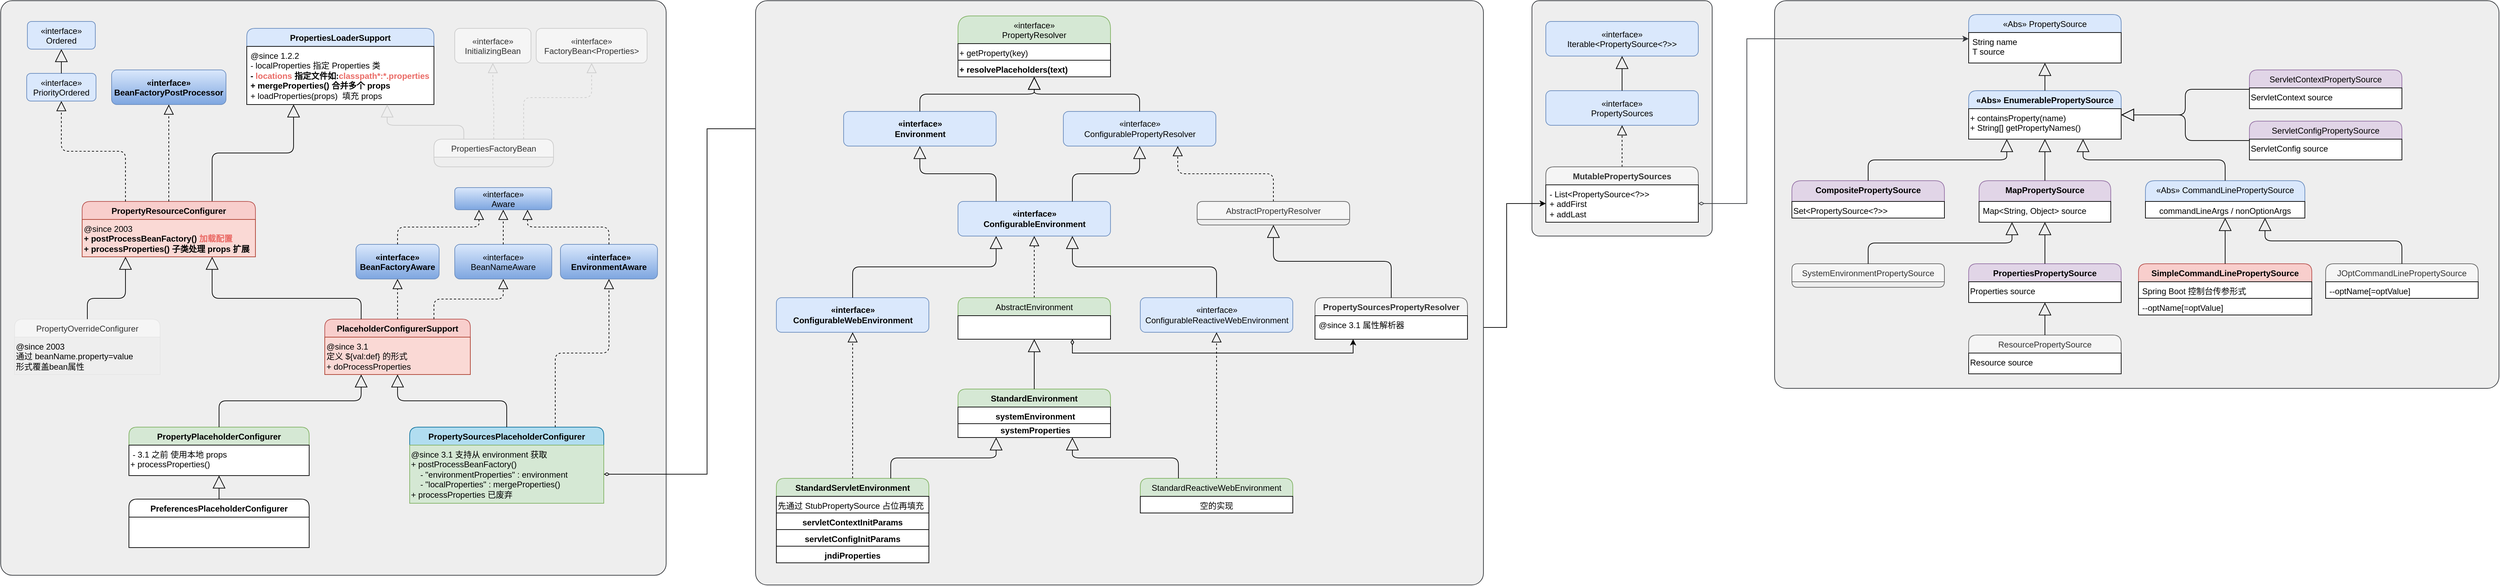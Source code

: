 <mxfile version="13.6.5">
    <diagram id="YXvyjFkgTotu7tPlVu3F" name="【Spring】PropertySources">
        <mxGraphModel dx="2248" dy="1139" grid="1" gridSize="10" guides="1" tooltips="1" connect="1" arrows="1" fold="1" page="1" pageScale="1" pageWidth="827" pageHeight="1169" math="0" shadow="0">
            <root>
                <mxCell id="vNIrbcdj6Tb2kEkjcBfy-0"/>
                <mxCell id="vNIrbcdj6Tb2kEkjcBfy-1" parent="vNIrbcdj6Tb2kEkjcBfy-0"/>
                <mxCell id="Qm6FtNiJ-j_i7UbqSpTN-33" value="" style="group" vertex="1" connectable="0" parent="vNIrbcdj6Tb2kEkjcBfy-1">
                    <mxGeometry x="230" y="-110" width="260" height="340" as="geometry"/>
                </mxCell>
                <mxCell id="Qm6FtNiJ-j_i7UbqSpTN-32" value="" style="rounded=1;whiteSpace=wrap;html=1;align=center;arcSize=4;fillColor=#eeeeee;strokeColor=#36393d;" vertex="1" parent="Qm6FtNiJ-j_i7UbqSpTN-33">
                    <mxGeometry width="260" height="340" as="geometry"/>
                </mxCell>
                <mxCell id="uffdPMko18o28LSAwXjy-85" value="«interface»&#10;PropertySources" style="rounded=1;shadow=0;glass=0;sketch=0;fillColor=#dae8fc;strokeColor=#6c8ebf;" parent="Qm6FtNiJ-j_i7UbqSpTN-33" vertex="1">
                    <mxGeometry x="20" y="130" width="220" height="50" as="geometry"/>
                </mxCell>
                <mxCell id="uffdPMko18o28LSAwXjy-87" value="«interface»&#10;Iterable&lt;PropertySource&lt;?&gt;&gt;" style="rounded=1;shadow=0;glass=0;sketch=0;fillColor=#dae8fc;strokeColor=#6c8ebf;" parent="Qm6FtNiJ-j_i7UbqSpTN-33" vertex="1">
                    <mxGeometry x="20" y="30" width="220" height="50" as="geometry"/>
                </mxCell>
                <mxCell id="uffdPMko18o28LSAwXjy-90" value="" style="endArrow=block;endSize=16;endFill=0;html=1;edgeStyle=orthogonalEdgeStyle;entryX=0.5;entryY=1;entryDx=0;entryDy=0;exitX=0.5;exitY=0;exitDx=0;exitDy=0;" parent="Qm6FtNiJ-j_i7UbqSpTN-33" source="uffdPMko18o28LSAwXjy-85" target="uffdPMko18o28LSAwXjy-87" edge="1">
                    <mxGeometry width="160" relative="1" as="geometry">
                        <mxPoint x="-190" y="190" as="sourcePoint"/>
                        <mxPoint x="-93" y="110" as="targetPoint"/>
                    </mxGeometry>
                </mxCell>
                <mxCell id="uffdPMko18o28LSAwXjy-91" value="" style="endArrow=block;dashed=1;endFill=0;endSize=12;html=1;edgeStyle=orthogonalEdgeStyle;entryX=0.5;entryY=1;entryDx=0;entryDy=0;exitX=0.5;exitY=0;exitDx=0;exitDy=0;" parent="Qm6FtNiJ-j_i7UbqSpTN-33" source="uffdPMko18o28LSAwXjy-88" target="uffdPMko18o28LSAwXjy-85" edge="1">
                    <mxGeometry width="160" relative="1" as="geometry">
                        <mxPoint x="-350" y="250" as="sourcePoint"/>
                        <mxPoint x="-488" y="170" as="targetPoint"/>
                    </mxGeometry>
                </mxCell>
                <mxCell id="uffdPMko18o28LSAwXjy-88" value="MutablePropertySources" style="swimlane;fontStyle=1;align=center;verticalAlign=top;childLayout=stackLayout;horizontal=1;startSize=26;horizontalStack=0;resizeParent=1;resizeParentMax=0;resizeLast=0;collapsible=1;marginBottom=0;rounded=1;shadow=0;glass=0;sketch=0;html=0;fillColor=#f5f5f5;strokeColor=#666666;fontColor=#333333;" parent="Qm6FtNiJ-j_i7UbqSpTN-33" vertex="1">
                    <mxGeometry x="20" y="240" width="220" height="80" as="geometry"/>
                </mxCell>
                <mxCell id="Qm6FtNiJ-j_i7UbqSpTN-7" value=" - List&lt;PropertySource&lt;?&gt;&gt;&#10; + addFirst&#10; + addLast" style="rounded=0;whiteSpace=wrap;shadow=0;glass=0;sketch=0;align=left;verticalAlign=top;" vertex="1" parent="uffdPMko18o28LSAwXjy-88">
                    <mxGeometry y="26" width="220" height="54" as="geometry"/>
                </mxCell>
                <mxCell id="Qm6FtNiJ-j_i7UbqSpTN-9" style="edgeStyle=orthogonalEdgeStyle;rounded=0;orthogonalLoop=1;jettySize=auto;html=1;exitX=1;exitY=0.5;exitDx=0;exitDy=0;entryX=0;entryY=0.5;entryDx=0;entryDy=0;startArrow=diamondThin;startFill=0;" edge="1" parent="vNIrbcdj6Tb2kEkjcBfy-1" source="vkuDN0tzw3VkT4sUhJ8l-2" target="Qm6FtNiJ-j_i7UbqSpTN-7">
                    <mxGeometry relative="1" as="geometry"/>
                </mxCell>
                <mxCell id="Qm6FtNiJ-j_i7UbqSpTN-31" value="" style="group;" vertex="1" connectable="0" parent="vNIrbcdj6Tb2kEkjcBfy-1">
                    <mxGeometry x="580" y="-110" width="1045" height="560" as="geometry"/>
                </mxCell>
                <mxCell id="Qm6FtNiJ-j_i7UbqSpTN-30" value="" style="rounded=1;whiteSpace=wrap;html=1;align=center;arcSize=3;movable=0;resizable=0;rotatable=0;deletable=0;editable=0;connectable=0;fillColor=#eeeeee;strokeColor=#36393d;" vertex="1" parent="Qm6FtNiJ-j_i7UbqSpTN-31">
                    <mxGeometry width="1045" height="560" as="geometry"/>
                </mxCell>
                <mxCell id="uffdPMko18o28LSAwXjy-96" value="CompositePropertySource" style="swimlane;fontStyle=1;align=center;verticalAlign=top;childLayout=stackLayout;horizontal=1;startSize=30;horizontalStack=0;resizeParent=1;resizeParentMax=0;resizeLast=0;collapsible=1;marginBottom=0;rounded=1;shadow=0;glass=0;sketch=0;html=0;fillColor=#e1d5e7;strokeColor=#9673a6;" parent="Qm6FtNiJ-j_i7UbqSpTN-31" vertex="1">
                    <mxGeometry x="25" y="260" width="220" height="54" as="geometry"/>
                </mxCell>
                <mxCell id="Qm6FtNiJ-j_i7UbqSpTN-22" value="Set&lt;PropertySource&lt;?&gt;&gt;" style="rounded=0;whiteSpace=wrap;shadow=0;glass=0;sketch=0;align=left;verticalAlign=top;" vertex="1" parent="uffdPMko18o28LSAwXjy-96">
                    <mxGeometry y="30" width="220" height="24" as="geometry"/>
                </mxCell>
                <mxCell id="uffdPMko18o28LSAwXjy-94" value="«Abs» EnumerablePropertySource" style="swimlane;fontStyle=1;align=center;verticalAlign=top;childLayout=stackLayout;horizontal=1;startSize=26;horizontalStack=0;resizeParent=1;resizeParentMax=0;resizeLast=0;collapsible=1;marginBottom=0;rounded=1;shadow=0;glass=0;sketch=0;html=0;fillColor=#dae8fc;strokeColor=#6c8ebf;" parent="Qm6FtNiJ-j_i7UbqSpTN-31" vertex="1">
                    <mxGeometry x="280" y="130" width="220" height="70" as="geometry"/>
                </mxCell>
                <mxCell id="Qm6FtNiJ-j_i7UbqSpTN-12" value="+ containsProperty(name)&#10;+ String[] getPropertyNames()" style="rounded=0;whiteSpace=wrap;shadow=0;glass=0;sketch=0;align=left;verticalAlign=top;" vertex="1" parent="uffdPMko18o28LSAwXjy-94">
                    <mxGeometry y="26" width="220" height="44" as="geometry"/>
                </mxCell>
                <mxCell id="uffdPMko18o28LSAwXjy-119" value="" style="endArrow=block;endSize=16;endFill=0;html=1;edgeStyle=orthogonalEdgeStyle;entryX=0.25;entryY=1;entryDx=0;entryDy=0;exitX=0.5;exitY=0;exitDx=0;exitDy=0;" parent="Qm6FtNiJ-j_i7UbqSpTN-31" source="uffdPMko18o28LSAwXjy-96" target="uffdPMko18o28LSAwXjy-94" edge="1">
                    <mxGeometry width="160" relative="1" as="geometry">
                        <mxPoint x="365" y="170" as="sourcePoint"/>
                        <mxPoint x="365" y="124" as="targetPoint"/>
                    </mxGeometry>
                </mxCell>
                <mxCell id="uffdPMko18o28LSAwXjy-92" value="«Abs» PropertySource" style="swimlane;fontStyle=0;align=center;verticalAlign=top;childLayout=stackLayout;horizontal=1;startSize=26;horizontalStack=0;resizeParent=1;resizeParentMax=0;resizeLast=0;collapsible=1;marginBottom=0;rounded=1;shadow=0;glass=0;sketch=0;html=0;fillColor=#dae8fc;strokeColor=#6c8ebf;" parent="Qm6FtNiJ-j_i7UbqSpTN-31" vertex="1">
                    <mxGeometry x="280" y="20" width="220" height="70" as="geometry"/>
                </mxCell>
                <mxCell id="Qm6FtNiJ-j_i7UbqSpTN-11" value=" String name&#10; T source" style="rounded=0;whiteSpace=wrap;shadow=0;glass=0;sketch=0;align=left;verticalAlign=top;" vertex="1" parent="uffdPMko18o28LSAwXjy-92">
                    <mxGeometry y="26" width="220" height="44" as="geometry"/>
                </mxCell>
                <mxCell id="uffdPMko18o28LSAwXjy-118" value="" style="endArrow=block;endSize=16;endFill=0;html=1;edgeStyle=orthogonalEdgeStyle;entryX=0.5;entryY=1;entryDx=0;entryDy=0;exitX=0.5;exitY=0;exitDx=0;exitDy=0;" parent="Qm6FtNiJ-j_i7UbqSpTN-31" source="uffdPMko18o28LSAwXjy-94" target="uffdPMko18o28LSAwXjy-92" edge="1">
                    <mxGeometry width="160" relative="1" as="geometry">
                        <mxPoint x="-95" y="180" as="sourcePoint"/>
                        <mxPoint x="-95" y="130" as="targetPoint"/>
                    </mxGeometry>
                </mxCell>
                <mxCell id="uffdPMko18o28LSAwXjy-100" value="MapPropertySource" style="swimlane;fontStyle=1;align=center;verticalAlign=top;childLayout=stackLayout;horizontal=1;startSize=30;horizontalStack=0;resizeParent=1;resizeParentMax=0;resizeLast=0;collapsible=1;marginBottom=0;rounded=1;shadow=0;glass=0;sketch=0;html=0;fillColor=#e1d5e7;strokeColor=#9673a6;" parent="Qm6FtNiJ-j_i7UbqSpTN-31" vertex="1">
                    <mxGeometry x="295" y="260" width="190" height="60" as="geometry"/>
                </mxCell>
                <mxCell id="Qm6FtNiJ-j_i7UbqSpTN-18" value=" Map&lt;String, Object&gt; source" style="rounded=0;whiteSpace=wrap;shadow=0;glass=0;sketch=0;align=left;verticalAlign=top;" vertex="1" parent="uffdPMko18o28LSAwXjy-100">
                    <mxGeometry y="30" width="190" height="30" as="geometry"/>
                </mxCell>
                <mxCell id="uffdPMko18o28LSAwXjy-129" value="" style="endArrow=block;endSize=16;endFill=0;html=1;edgeStyle=orthogonalEdgeStyle;entryX=0.5;entryY=1;entryDx=0;entryDy=0;exitX=0.5;exitY=0;exitDx=0;exitDy=0;" parent="Qm6FtNiJ-j_i7UbqSpTN-31" source="uffdPMko18o28LSAwXjy-100" target="Qm6FtNiJ-j_i7UbqSpTN-12" edge="1">
                    <mxGeometry width="160" relative="1" as="geometry">
                        <mxPoint x="165" y="280" as="sourcePoint"/>
                        <mxPoint x="430" y="204" as="targetPoint"/>
                    </mxGeometry>
                </mxCell>
                <mxCell id="uffdPMko18o28LSAwXjy-98" value="«Abs» CommandLinePropertySource" style="swimlane;fontStyle=0;align=center;verticalAlign=top;childLayout=stackLayout;horizontal=1;startSize=30;horizontalStack=0;resizeParent=1;resizeParentMax=0;resizeLast=0;collapsible=1;marginBottom=0;rounded=1;shadow=0;glass=0;sketch=0;html=0;fillColor=#dae8fc;strokeColor=#6c8ebf;" parent="Qm6FtNiJ-j_i7UbqSpTN-31" vertex="1">
                    <mxGeometry x="535" y="260" width="230" height="54" as="geometry"/>
                </mxCell>
                <mxCell id="Qm6FtNiJ-j_i7UbqSpTN-16" value="commandLineArgs /&amp;nbsp;nonOptionArgs" style="rounded=0;whiteSpace=wrap;shadow=0;glass=0;sketch=0;align=center;verticalAlign=top;html=1;" vertex="1" parent="uffdPMko18o28LSAwXjy-98">
                    <mxGeometry y="30" width="230" height="24" as="geometry"/>
                </mxCell>
                <mxCell id="uffdPMko18o28LSAwXjy-128" value="" style="endArrow=block;endSize=16;endFill=0;html=1;edgeStyle=orthogonalEdgeStyle;entryX=0.75;entryY=1;entryDx=0;entryDy=0;exitX=0.5;exitY=0;exitDx=0;exitDy=0;" parent="Qm6FtNiJ-j_i7UbqSpTN-31" source="uffdPMko18o28LSAwXjy-98" target="Qm6FtNiJ-j_i7UbqSpTN-12" edge="1">
                    <mxGeometry width="160" relative="1" as="geometry">
                        <mxPoint x="155" y="270" as="sourcePoint"/>
                        <mxPoint x="420" y="194" as="targetPoint"/>
                    </mxGeometry>
                </mxCell>
                <mxCell id="uffdPMko18o28LSAwXjy-110" value="PropertiesPropertySource" style="swimlane;fontStyle=1;align=center;verticalAlign=top;childLayout=stackLayout;horizontal=1;startSize=26;horizontalStack=0;resizeParent=1;resizeParentMax=0;resizeLast=0;collapsible=1;marginBottom=0;rounded=1;shadow=0;glass=0;sketch=0;html=0;fillColor=#e1d5e7;strokeColor=#9673a6;" parent="Qm6FtNiJ-j_i7UbqSpTN-31" vertex="1">
                    <mxGeometry x="280" y="380" width="220" height="56" as="geometry"/>
                </mxCell>
                <mxCell id="uffdPMko18o28LSAwXjy-121" value="" style="endArrow=block;endSize=16;endFill=0;html=1;edgeStyle=orthogonalEdgeStyle;entryX=0.5;entryY=1;entryDx=0;entryDy=0;exitX=0.5;exitY=0;exitDx=0;exitDy=0;" parent="Qm6FtNiJ-j_i7UbqSpTN-31" source="uffdPMko18o28LSAwXjy-110" target="uffdPMko18o28LSAwXjy-100" edge="1">
                    <mxGeometry width="160" relative="1" as="geometry">
                        <mxPoint x="-75" y="280" as="sourcePoint"/>
                        <mxPoint x="80" y="214" as="targetPoint"/>
                    </mxGeometry>
                </mxCell>
                <mxCell id="uffdPMko18o28LSAwXjy-112" value="SystemEnvironmentPropertySource" style="swimlane;fontStyle=0;align=center;verticalAlign=top;childLayout=stackLayout;horizontal=1;startSize=26;horizontalStack=0;resizeParent=1;resizeParentMax=0;resizeLast=0;collapsible=1;marginBottom=0;rounded=1;shadow=0;glass=0;sketch=0;html=0;fillColor=#f5f5f5;strokeColor=#666666;fontColor=#333333;" parent="Qm6FtNiJ-j_i7UbqSpTN-31" vertex="1">
                    <mxGeometry x="25" y="380" width="220" height="34" as="geometry"/>
                </mxCell>
                <mxCell id="uffdPMko18o28LSAwXjy-124" value="" style="endArrow=block;endSize=16;endFill=0;html=1;edgeStyle=orthogonalEdgeStyle;entryX=0.25;entryY=1;entryDx=0;entryDy=0;exitX=0.5;exitY=0;exitDx=0;exitDy=0;" parent="Qm6FtNiJ-j_i7UbqSpTN-31" source="uffdPMko18o28LSAwXjy-112" target="Qm6FtNiJ-j_i7UbqSpTN-18" edge="1">
                    <mxGeometry width="160" relative="1" as="geometry">
                        <mxPoint x="-85" y="270" as="sourcePoint"/>
                        <mxPoint x="70" y="204" as="targetPoint"/>
                    </mxGeometry>
                </mxCell>
                <mxCell id="uffdPMko18o28LSAwXjy-108" value="SimpleCommandLinePropertySource" style="swimlane;fontStyle=1;align=center;verticalAlign=top;childLayout=stackLayout;horizontal=1;startSize=26;horizontalStack=0;resizeParent=1;resizeParentMax=0;resizeLast=0;collapsible=1;marginBottom=0;rounded=1;shadow=0;glass=0;sketch=0;html=0;fillColor=#f8cecc;strokeColor=#b85450;" parent="Qm6FtNiJ-j_i7UbqSpTN-31" vertex="1">
                    <mxGeometry x="525" y="380" width="250" height="74" as="geometry"/>
                </mxCell>
                <mxCell id="Qm6FtNiJ-j_i7UbqSpTN-13" value=" Spring Boot 控制台传参形式" style="rounded=0;whiteSpace=wrap;shadow=0;glass=0;sketch=0;align=left;verticalAlign=top;" vertex="1" parent="uffdPMko18o28LSAwXjy-108">
                    <mxGeometry y="26" width="250" height="24" as="geometry"/>
                </mxCell>
                <mxCell id="Qm6FtNiJ-j_i7UbqSpTN-15" value=" --optName[=optValue]" style="rounded=0;whiteSpace=wrap;shadow=0;glass=0;sketch=0;align=left;verticalAlign=top;" vertex="1" parent="uffdPMko18o28LSAwXjy-108">
                    <mxGeometry y="50" width="250" height="24" as="geometry"/>
                </mxCell>
                <mxCell id="uffdPMko18o28LSAwXjy-123" value="" style="endArrow=block;endSize=16;endFill=0;html=1;edgeStyle=orthogonalEdgeStyle;entryX=0.5;entryY=1;entryDx=0;entryDy=0;exitX=0.5;exitY=0;exitDx=0;exitDy=0;" parent="Qm6FtNiJ-j_i7UbqSpTN-31" source="uffdPMko18o28LSAwXjy-108" target="uffdPMko18o28LSAwXjy-98" edge="1">
                    <mxGeometry width="160" relative="1" as="geometry">
                        <mxPoint x="-505" y="310" as="sourcePoint"/>
                        <mxPoint x="-350" y="244" as="targetPoint"/>
                    </mxGeometry>
                </mxCell>
                <mxCell id="uffdPMko18o28LSAwXjy-116" value="ResourcePropertySource" style="swimlane;fontStyle=0;align=center;verticalAlign=top;childLayout=stackLayout;horizontal=1;startSize=26;horizontalStack=0;resizeParent=1;resizeParentMax=0;resizeLast=0;collapsible=1;marginBottom=0;rounded=1;shadow=0;glass=0;sketch=0;html=0;fillColor=#f5f5f5;strokeColor=#666666;fontColor=#333333;" parent="Qm6FtNiJ-j_i7UbqSpTN-31" vertex="1">
                    <mxGeometry x="280" y="483" width="220" height="56" as="geometry"/>
                </mxCell>
                <mxCell id="Qm6FtNiJ-j_i7UbqSpTN-27" value="Resource source" style="rounded=0;whiteSpace=wrap;shadow=0;glass=0;sketch=0;align=left;verticalAlign=top;" vertex="1" parent="uffdPMko18o28LSAwXjy-116">
                    <mxGeometry y="26" width="220" height="30" as="geometry"/>
                </mxCell>
                <mxCell id="uffdPMko18o28LSAwXjy-125" value="" style="endArrow=block;endSize=16;endFill=0;html=1;edgeStyle=orthogonalEdgeStyle;entryX=0.5;entryY=1;entryDx=0;entryDy=0;exitX=0.5;exitY=0;exitDx=0;exitDy=0;" parent="Qm6FtNiJ-j_i7UbqSpTN-31" source="uffdPMko18o28LSAwXjy-116" target="uffdPMko18o28LSAwXjy-110" edge="1">
                    <mxGeometry width="160" relative="1" as="geometry">
                        <mxPoint x="335" y="434" as="sourcePoint"/>
                        <mxPoint x="340" y="304" as="targetPoint"/>
                    </mxGeometry>
                </mxCell>
                <mxCell id="Qm6FtNiJ-j_i7UbqSpTN-29" value="Properties source" style="rounded=0;whiteSpace=wrap;shadow=0;glass=0;sketch=0;align=left;verticalAlign=top;" vertex="1" parent="Qm6FtNiJ-j_i7UbqSpTN-31">
                    <mxGeometry x="280" y="406" width="220" height="30" as="geometry"/>
                </mxCell>
                <mxCell id="uffdPMko18o28LSAwXjy-106" value="JOptCommandLinePropertySource" style="swimlane;fontStyle=0;align=center;verticalAlign=top;childLayout=stackLayout;horizontal=1;startSize=26;horizontalStack=0;resizeParent=1;resizeParentMax=0;resizeLast=0;collapsible=1;marginBottom=0;rounded=1;shadow=0;glass=0;sketch=0;html=0;fillColor=#f5f5f5;strokeColor=#666666;fontColor=#333333;" parent="Qm6FtNiJ-j_i7UbqSpTN-31" vertex="1">
                    <mxGeometry x="795" y="380" width="220" height="50" as="geometry"/>
                </mxCell>
                <mxCell id="Qm6FtNiJ-j_i7UbqSpTN-28" value=" --optName[=optValue]" style="rounded=0;whiteSpace=wrap;shadow=0;glass=0;sketch=0;align=left;verticalAlign=top;" vertex="1" parent="uffdPMko18o28LSAwXjy-106">
                    <mxGeometry y="26" width="220" height="24" as="geometry"/>
                </mxCell>
                <mxCell id="uffdPMko18o28LSAwXjy-122" value="" style="endArrow=block;endSize=16;endFill=0;html=1;edgeStyle=orthogonalEdgeStyle;exitX=0.5;exitY=0;exitDx=0;exitDy=0;entryX=0.75;entryY=1;entryDx=0;entryDy=0;" parent="Qm6FtNiJ-j_i7UbqSpTN-31" source="uffdPMko18o28LSAwXjy-106" target="Qm6FtNiJ-j_i7UbqSpTN-16" edge="1">
                    <mxGeometry width="160" relative="1" as="geometry">
                        <mxPoint x="-515" y="300" as="sourcePoint"/>
                        <mxPoint x="-395" y="330" as="targetPoint"/>
                    </mxGeometry>
                </mxCell>
                <mxCell id="uffdPMko18o28LSAwXjy-104" value="ServletContextPropertySource" style="swimlane;fontStyle=0;align=center;verticalAlign=top;childLayout=stackLayout;horizontal=1;startSize=26;horizontalStack=0;resizeParent=1;resizeParentMax=0;resizeLast=0;collapsible=1;marginBottom=0;rounded=1;shadow=0;glass=0;sketch=0;html=0;fillColor=#e1d5e7;strokeColor=#9673a6;" parent="Qm6FtNiJ-j_i7UbqSpTN-31" vertex="1">
                    <mxGeometry x="685" y="100" width="220" height="56" as="geometry"/>
                </mxCell>
                <mxCell id="Qm6FtNiJ-j_i7UbqSpTN-19" value="ServletContext source" style="rounded=0;whiteSpace=wrap;shadow=0;glass=0;sketch=0;align=left;verticalAlign=top;" vertex="1" parent="uffdPMko18o28LSAwXjy-104">
                    <mxGeometry y="26" width="220" height="30" as="geometry"/>
                </mxCell>
                <mxCell id="uffdPMko18o28LSAwXjy-127" value="" style="endArrow=block;endSize=16;endFill=0;html=1;edgeStyle=orthogonalEdgeStyle;entryX=1;entryY=0.5;entryDx=0;entryDy=0;exitX=0;exitY=0.5;exitDx=0;exitDy=0;" parent="Qm6FtNiJ-j_i7UbqSpTN-31" source="uffdPMko18o28LSAwXjy-104" target="uffdPMko18o28LSAwXjy-94" edge="1">
                    <mxGeometry width="160" relative="1" as="geometry">
                        <mxPoint x="165" y="280" as="sourcePoint"/>
                        <mxPoint x="720" y="194" as="targetPoint"/>
                    </mxGeometry>
                </mxCell>
                <mxCell id="uffdPMko18o28LSAwXjy-102" value="ServletConfigPropertySource" style="swimlane;fontStyle=0;align=center;verticalAlign=top;childLayout=stackLayout;horizontal=1;startSize=26;horizontalStack=0;resizeParent=1;resizeParentMax=0;resizeLast=0;collapsible=1;marginBottom=0;rounded=1;shadow=0;glass=0;sketch=0;html=0;fillColor=#e1d5e7;strokeColor=#9673a6;" parent="Qm6FtNiJ-j_i7UbqSpTN-31" vertex="1">
                    <mxGeometry x="685" y="174" width="220" height="56" as="geometry"/>
                </mxCell>
                <mxCell id="Qm6FtNiJ-j_i7UbqSpTN-20" value="ServletConfig source" style="rounded=0;whiteSpace=wrap;shadow=0;glass=0;sketch=0;align=left;verticalAlign=top;" vertex="1" parent="uffdPMko18o28LSAwXjy-102">
                    <mxGeometry y="26" width="220" height="30" as="geometry"/>
                </mxCell>
                <mxCell id="uffdPMko18o28LSAwXjy-126" value="" style="endArrow=block;endSize=16;endFill=0;html=1;edgeStyle=orthogonalEdgeStyle;entryX=1;entryY=0.5;entryDx=0;entryDy=0;exitX=0;exitY=0.5;exitDx=0;exitDy=0;" parent="Qm6FtNiJ-j_i7UbqSpTN-31" source="uffdPMko18o28LSAwXjy-102" target="uffdPMko18o28LSAwXjy-94" edge="1">
                    <mxGeometry width="160" relative="1" as="geometry">
                        <mxPoint x="155" y="270" as="sourcePoint"/>
                        <mxPoint x="710" y="184" as="targetPoint"/>
                    </mxGeometry>
                </mxCell>
                <mxCell id="Qm6FtNiJ-j_i7UbqSpTN-8" style="edgeStyle=orthogonalEdgeStyle;rounded=0;orthogonalLoop=1;jettySize=auto;html=1;exitX=1;exitY=0.5;exitDx=0;exitDy=0;entryX=0;entryY=0.5;entryDx=0;entryDy=0;startArrow=diamondThin;startFill=0;fillColor=#ffff88;strokeColor=#36393d;" edge="1" parent="vNIrbcdj6Tb2kEkjcBfy-1" source="Qm6FtNiJ-j_i7UbqSpTN-7" target="uffdPMko18o28LSAwXjy-92">
                    <mxGeometry relative="1" as="geometry">
                        <Array as="points">
                            <mxPoint x="540" y="183"/>
                            <mxPoint x="540" y="-55"/>
                        </Array>
                    </mxGeometry>
                </mxCell>
                <mxCell id="Qm6FtNiJ-j_i7UbqSpTN-46" value="" style="group" vertex="1" connectable="0" parent="vNIrbcdj6Tb2kEkjcBfy-1">
                    <mxGeometry x="-1979" y="-110" width="960" height="830" as="geometry"/>
                </mxCell>
                <mxCell id="Qm6FtNiJ-j_i7UbqSpTN-44" value="" style="rounded=1;whiteSpace=wrap;html=1;align=center;arcSize=2;fillColor=#eeeeee;strokeColor=#36393d;" vertex="1" parent="Qm6FtNiJ-j_i7UbqSpTN-46">
                    <mxGeometry width="960" height="830" as="geometry"/>
                </mxCell>
                <mxCell id="uffdPMko18o28LSAwXjy-130" value="PropertiesLoaderSupport" style="swimlane;fontStyle=1;align=center;verticalAlign=top;childLayout=stackLayout;horizontal=1;startSize=26;horizontalStack=0;resizeParent=1;resizeParentMax=0;resizeLast=0;collapsible=1;marginBottom=0;rounded=1;shadow=0;glass=0;sketch=0;fillColor=#dae8fc;strokeColor=#6c8ebf;" parent="Qm6FtNiJ-j_i7UbqSpTN-46" vertex="1">
                    <mxGeometry x="355" y="40" width="270" height="110" as="geometry">
                        <mxRectangle x="360" y="510" width="170" height="26" as="alternateBounds"/>
                    </mxGeometry>
                </mxCell>
                <mxCell id="uffdPMko18o28LSAwXjy-199" value="&amp;nbsp;@since 1.2.2&lt;br&gt;&amp;nbsp;- localProperties 指定&amp;nbsp;Properties 类&lt;br&gt;&lt;b&gt;&amp;nbsp;-&amp;nbsp;&lt;font color=&quot;#ea6b66&quot;&gt;locations&lt;/font&gt; 指定文件如:&lt;font color=&quot;#ea6b66&quot;&gt;classpath*:*.properties&lt;/font&gt;&lt;br&gt;&amp;nbsp;+&amp;nbsp;mergeProperties() 合并多个 props&lt;/b&gt;&lt;br&gt;&amp;nbsp;+ loadProperties(props)&amp;nbsp; 填充 props" style="rounded=0;whiteSpace=wrap;shadow=0;glass=0;sketch=0;align=left;verticalAlign=top;html=1;" parent="uffdPMko18o28LSAwXjy-130" vertex="1">
                    <mxGeometry y="26" width="270" height="84" as="geometry"/>
                </mxCell>
                <mxCell id="uffdPMko18o28LSAwXjy-158" value="" style="endArrow=block;endSize=16;endFill=0;html=1;edgeStyle=orthogonalEdgeStyle;exitX=0.25;exitY=0;exitDx=0;exitDy=0;entryX=0.75;entryY=1;entryDx=0;entryDy=0;fillColor=#f5f5f5;strokeColor=#CCCCCC;" parent="Qm6FtNiJ-j_i7UbqSpTN-46" source="uffdPMko18o28LSAwXjy-134" target="uffdPMko18o28LSAwXjy-199" edge="1">
                    <mxGeometry width="160" relative="1" as="geometry">
                        <mxPoint x="320" y="357" as="sourcePoint"/>
                        <mxPoint x="383.12" y="318.004" as="targetPoint"/>
                        <Array as="points">
                            <mxPoint x="668" y="180"/>
                            <mxPoint x="558" y="180"/>
                        </Array>
                    </mxGeometry>
                </mxCell>
                <mxCell id="uffdPMko18o28LSAwXjy-160" value="" style="endArrow=block;endSize=16;endFill=0;html=1;edgeStyle=orthogonalEdgeStyle;exitX=0.75;exitY=0;exitDx=0;exitDy=0;entryX=0.25;entryY=1;entryDx=0;entryDy=0;" parent="Qm6FtNiJ-j_i7UbqSpTN-46" source="uffdPMko18o28LSAwXjy-138" target="uffdPMko18o28LSAwXjy-199" edge="1">
                    <mxGeometry width="160" relative="1" as="geometry">
                        <mxPoint x="240" y="358" as="sourcePoint"/>
                        <mxPoint x="390" y="290" as="targetPoint"/>
                    </mxGeometry>
                </mxCell>
                <mxCell id="uffdPMko18o28LSAwXjy-194" value="PreferencesPlaceholderConfigurer" style="swimlane;fontStyle=1;align=center;verticalAlign=top;childLayout=stackLayout;horizontal=1;startSize=26;horizontalStack=0;resizeParent=1;resizeParentMax=0;resizeLast=0;collapsible=1;marginBottom=0;rounded=1;shadow=0;glass=0;sketch=0;html=0;" parent="Qm6FtNiJ-j_i7UbqSpTN-46" vertex="1">
                    <mxGeometry x="185" y="720" width="260" height="70" as="geometry">
                        <mxRectangle x="200" y="1001" width="260" height="26" as="alternateBounds"/>
                    </mxGeometry>
                </mxCell>
                <mxCell id="uffdPMko18o28LSAwXjy-195" value="" style="rounded=0;whiteSpace=wrap;html=1;shadow=0;glass=0;sketch=0;align=left;verticalAlign=top;" parent="uffdPMko18o28LSAwXjy-194" vertex="1">
                    <mxGeometry y="26" width="260" height="44" as="geometry"/>
                </mxCell>
                <mxCell id="uffdPMko18o28LSAwXjy-150" value="PropertyPlaceholderConfigurer" style="swimlane;fontStyle=1;align=center;verticalAlign=top;childLayout=stackLayout;horizontal=1;startSize=26;horizontalStack=0;resizeParent=1;resizeParentMax=0;resizeLast=0;collapsible=1;marginBottom=0;rounded=1;shadow=0;glass=0;sketch=0;html=0;fillColor=#d5e8d4;strokeColor=#82b366;" parent="Qm6FtNiJ-j_i7UbqSpTN-46" vertex="1">
                    <mxGeometry x="185" y="616" width="260" height="70" as="geometry">
                        <mxRectangle x="200" y="1001" width="260" height="26" as="alternateBounds"/>
                    </mxGeometry>
                </mxCell>
                <mxCell id="uffdPMko18o28LSAwXjy-185" value=" - 3.1 之前 使用本地 props&#10;+ processProperties() " style="rounded=0;whiteSpace=wrap;shadow=0;glass=0;sketch=0;align=left;verticalAlign=top;" parent="uffdPMko18o28LSAwXjy-150" vertex="1">
                    <mxGeometry y="26" width="260" height="44" as="geometry"/>
                </mxCell>
                <mxCell id="uffdPMko18o28LSAwXjy-196" value="" style="endArrow=block;endSize=16;endFill=0;html=1;edgeStyle=orthogonalEdgeStyle;exitX=0.5;exitY=0;exitDx=0;exitDy=0;entryX=0.5;entryY=1;entryDx=0;entryDy=0;" parent="Qm6FtNiJ-j_i7UbqSpTN-46" source="uffdPMko18o28LSAwXjy-194" target="uffdPMko18o28LSAwXjy-185" edge="1">
                    <mxGeometry width="160" relative="1" as="geometry">
                        <mxPoint x="315" y="616" as="sourcePoint"/>
                        <mxPoint x="305" y="670" as="targetPoint"/>
                    </mxGeometry>
                </mxCell>
                <mxCell id="uffdPMko18o28LSAwXjy-142" value="PlaceholderConfigurerSupport" style="swimlane;fontStyle=1;align=center;verticalAlign=top;childLayout=stackLayout;horizontal=1;startSize=26;horizontalStack=0;resizeParent=1;resizeParentMax=0;resizeLast=0;collapsible=1;marginBottom=0;rounded=1;shadow=0;glass=0;sketch=0;html=0;fillColor=#f8cecc;strokeColor=#b85450;" parent="Qm6FtNiJ-j_i7UbqSpTN-46" vertex="1">
                    <mxGeometry x="467.5" y="460" width="210" height="80" as="geometry"/>
                </mxCell>
                <mxCell id="uffdPMko18o28LSAwXjy-197" value="@since 3.1  &#10;定义 ${val:def} 的形式&#10;+ doProcessProperties" style="rounded=0;whiteSpace=wrap;shadow=0;glass=0;sketch=0;align=left;verticalAlign=top;fillColor=#fad9d5;strokeColor=#ae4132;" parent="uffdPMko18o28LSAwXjy-142" vertex="1">
                    <mxGeometry y="26" width="210" height="54" as="geometry"/>
                </mxCell>
                <mxCell id="uffdPMko18o28LSAwXjy-164" value="" style="endArrow=block;endSize=16;endFill=0;html=1;edgeStyle=orthogonalEdgeStyle;exitX=0.5;exitY=0;exitDx=0;exitDy=0;entryX=0.25;entryY=1;entryDx=0;entryDy=0;" parent="Qm6FtNiJ-j_i7UbqSpTN-46" source="uffdPMko18o28LSAwXjy-150" target="uffdPMko18o28LSAwXjy-197" edge="1">
                    <mxGeometry width="160" relative="1" as="geometry">
                        <mxPoint x="435" y="618" as="sourcePoint"/>
                        <mxPoint x="545" y="558" as="targetPoint"/>
                    </mxGeometry>
                </mxCell>
                <mxCell id="uffdPMko18o28LSAwXjy-154" value="PropertySourcesPlaceholderConfigurer" style="swimlane;fontStyle=1;align=center;verticalAlign=top;childLayout=stackLayout;horizontal=1;startSize=26;horizontalStack=0;resizeParent=1;resizeParentMax=0;resizeLast=0;collapsible=1;marginBottom=0;rounded=1;shadow=0;glass=0;sketch=0;html=0;fillColor=#b1ddf0;strokeColor=#10739e;" parent="Qm6FtNiJ-j_i7UbqSpTN-46" vertex="1">
                    <mxGeometry x="590" y="616" width="280" height="110" as="geometry">
                        <mxRectangle x="470" y="1001" width="210" height="26" as="alternateBounds"/>
                    </mxGeometry>
                </mxCell>
                <mxCell id="uffdPMko18o28LSAwXjy-186" value="@since 3.1 支持从 environment 获取&#10;+ postProcessBeanFactory()&#10;    - &quot;environmentProperties&quot; : environment&#10;    - &quot;localProperties&quot; : mergeProperties()&#10;+ processProperties 已废弃&#10;" style="rounded=0;whiteSpace=wrap;shadow=0;glass=0;sketch=0;align=left;verticalAlign=top;fillColor=#d5e8d4;strokeColor=#82b366;" parent="uffdPMko18o28LSAwXjy-154" vertex="1">
                    <mxGeometry y="26" width="280" height="84" as="geometry"/>
                </mxCell>
                <mxCell id="uffdPMko18o28LSAwXjy-163" value="" style="endArrow=block;endSize=16;endFill=0;html=1;edgeStyle=orthogonalEdgeStyle;exitX=0.5;exitY=0;exitDx=0;exitDy=0;entryX=0.5;entryY=1;entryDx=0;entryDy=0;" parent="Qm6FtNiJ-j_i7UbqSpTN-46" source="uffdPMko18o28LSAwXjy-154" target="uffdPMko18o28LSAwXjy-197" edge="1">
                    <mxGeometry width="160" relative="1" as="geometry">
                        <mxPoint x="425" y="495" as="sourcePoint"/>
                        <mxPoint x="436.5" y="563" as="targetPoint"/>
                    </mxGeometry>
                </mxCell>
                <mxCell id="uffdPMko18o28LSAwXjy-187" value="«interface»&#10;EnvironmentAware" style="rounded=1;shadow=0;glass=0;sketch=0;fillColor=#dae8fc;strokeColor=#6c8ebf;gradientColor=#7ea6e0;fontStyle=1" parent="Qm6FtNiJ-j_i7UbqSpTN-46" vertex="1">
                    <mxGeometry x="807.5" y="352" width="140" height="50" as="geometry"/>
                </mxCell>
                <mxCell id="uffdPMko18o28LSAwXjy-188" value="" style="endArrow=block;dashed=1;endFill=0;endSize=12;html=1;edgeStyle=orthogonalEdgeStyle;exitX=0.75;exitY=0;exitDx=0;exitDy=0;entryX=0.5;entryY=1;entryDx=0;entryDy=0;" parent="Qm6FtNiJ-j_i7UbqSpTN-46" source="uffdPMko18o28LSAwXjy-154" target="uffdPMko18o28LSAwXjy-187" edge="1">
                    <mxGeometry width="160" relative="1" as="geometry">
                        <mxPoint x="355" y="495" as="sourcePoint"/>
                        <mxPoint x="255" y="434" as="targetPoint"/>
                    </mxGeometry>
                </mxCell>
                <mxCell id="uffdPMko18o28LSAwXjy-182" value="«interface»&#10;BeanFactoryAware" style="rounded=1;shadow=0;glass=0;sketch=0;fillColor=#dae8fc;strokeColor=#6c8ebf;gradientColor=#7ea6e0;fontStyle=1" parent="Qm6FtNiJ-j_i7UbqSpTN-46" vertex="1">
                    <mxGeometry x="512.5" y="352" width="120" height="50" as="geometry"/>
                </mxCell>
                <mxCell id="uffdPMko18o28LSAwXjy-184" value="" style="endArrow=block;dashed=1;endFill=0;endSize=12;html=1;edgeStyle=orthogonalEdgeStyle;exitX=0.5;exitY=0;exitDx=0;exitDy=0;entryX=0.5;entryY=1;entryDx=0;entryDy=0;" parent="Qm6FtNiJ-j_i7UbqSpTN-46" source="uffdPMko18o28LSAwXjy-142" target="uffdPMko18o28LSAwXjy-182" edge="1">
                    <mxGeometry width="160" relative="1" as="geometry">
                        <mxPoint x="404" y="380" as="sourcePoint"/>
                        <mxPoint x="724" y="215" as="targetPoint"/>
                    </mxGeometry>
                </mxCell>
                <mxCell id="uffdPMko18o28LSAwXjy-181" value="«interface»&#10;BeanNameAware" style="rounded=1;shadow=0;glass=0;sketch=0;fillColor=#dae8fc;strokeColor=#6c8ebf;gradientColor=#7ea6e0;" parent="Qm6FtNiJ-j_i7UbqSpTN-46" vertex="1">
                    <mxGeometry x="655" y="352" width="140" height="50" as="geometry"/>
                </mxCell>
                <mxCell id="uffdPMko18o28LSAwXjy-183" value="" style="endArrow=block;dashed=1;endFill=0;endSize=12;html=1;edgeStyle=orthogonalEdgeStyle;exitX=0.75;exitY=0;exitDx=0;exitDy=0;entryX=0.5;entryY=1;entryDx=0;entryDy=0;" parent="Qm6FtNiJ-j_i7UbqSpTN-46" source="uffdPMko18o28LSAwXjy-142" target="uffdPMko18o28LSAwXjy-181" edge="1">
                    <mxGeometry width="160" relative="1" as="geometry">
                        <mxPoint x="836.5" y="491" as="sourcePoint"/>
                        <mxPoint x="670" y="207" as="targetPoint"/>
                    </mxGeometry>
                </mxCell>
                <mxCell id="uffdPMko18o28LSAwXjy-189" value="«interface»&#10;Aware" style="rounded=1;shadow=0;glass=0;sketch=0;fillColor=#dae8fc;strokeColor=#6c8ebf;gradientColor=#7ea6e0;" parent="Qm6FtNiJ-j_i7UbqSpTN-46" vertex="1">
                    <mxGeometry x="655" y="270" width="140" height="32" as="geometry"/>
                </mxCell>
                <mxCell id="uffdPMko18o28LSAwXjy-193" value="" style="endArrow=block;dashed=1;endFill=0;endSize=12;html=1;edgeStyle=orthogonalEdgeStyle;exitX=0.5;exitY=0;exitDx=0;exitDy=0;entryX=0.75;entryY=1;entryDx=0;entryDy=0;" parent="Qm6FtNiJ-j_i7UbqSpTN-46" source="uffdPMko18o28LSAwXjy-187" target="uffdPMko18o28LSAwXjy-189" edge="1">
                    <mxGeometry width="160" relative="1" as="geometry">
                        <mxPoint x="630" y="613" as="sourcePoint"/>
                        <mxPoint x="532.5" y="434" as="targetPoint"/>
                    </mxGeometry>
                </mxCell>
                <mxCell id="uffdPMko18o28LSAwXjy-191" value="" style="endArrow=block;dashed=1;endFill=0;endSize=12;html=1;edgeStyle=orthogonalEdgeStyle;exitX=0.5;exitY=0;exitDx=0;exitDy=0;entryX=0.25;entryY=1;entryDx=0;entryDy=0;" parent="Qm6FtNiJ-j_i7UbqSpTN-46" source="uffdPMko18o28LSAwXjy-182" target="uffdPMko18o28LSAwXjy-189" edge="1">
                    <mxGeometry width="160" relative="1" as="geometry">
                        <mxPoint x="610" y="593" as="sourcePoint"/>
                        <mxPoint x="512.5" y="414" as="targetPoint"/>
                    </mxGeometry>
                </mxCell>
                <mxCell id="uffdPMko18o28LSAwXjy-192" value="" style="endArrow=block;dashed=1;endFill=0;endSize=12;html=1;edgeStyle=orthogonalEdgeStyle;exitX=0.5;exitY=0;exitDx=0;exitDy=0;entryX=0.5;entryY=1;entryDx=0;entryDy=0;" parent="Qm6FtNiJ-j_i7UbqSpTN-46" source="uffdPMko18o28LSAwXjy-181" target="uffdPMko18o28LSAwXjy-189" edge="1">
                    <mxGeometry width="160" relative="1" as="geometry">
                        <mxPoint x="630" y="603" as="sourcePoint"/>
                        <mxPoint x="532.5" y="424" as="targetPoint"/>
                    </mxGeometry>
                </mxCell>
                <mxCell id="uffdPMko18o28LSAwXjy-173" value="«interface»&#10;InitializingBean" style="rounded=1;shadow=0;glass=0;sketch=0;fillColor=#f5f5f5;fontColor=#333333;strokeColor=#CCCCCC;" parent="Qm6FtNiJ-j_i7UbqSpTN-46" vertex="1">
                    <mxGeometry x="655" y="40" width="110" height="50" as="geometry"/>
                </mxCell>
                <mxCell id="uffdPMko18o28LSAwXjy-172" value="«interface»&#10;FactoryBean&lt;Properties&gt;" style="rounded=1;shadow=0;glass=0;sketch=0;fillColor=#f5f5f5;fontColor=#333333;strokeColor=#CCCCCC;" parent="Qm6FtNiJ-j_i7UbqSpTN-46" vertex="1">
                    <mxGeometry x="772.5" y="40" width="160" height="50" as="geometry"/>
                </mxCell>
                <mxCell id="uffdPMko18o28LSAwXjy-146" value="PropertyOverrideConfigurer" style="swimlane;fontStyle=0;align=center;verticalAlign=top;childLayout=stackLayout;horizontal=1;startSize=26;horizontalStack=0;resizeParent=1;resizeParentMax=0;resizeLast=0;collapsible=1;marginBottom=0;rounded=1;shadow=0;glass=0;sketch=0;html=0;fontColor=#333333;fillColor=#f5f5f5;strokeColor=#E6E6E6;" parent="Qm6FtNiJ-j_i7UbqSpTN-46" vertex="1">
                    <mxGeometry x="20" y="460" width="210" height="80" as="geometry"/>
                </mxCell>
                <mxCell id="vkuDN0tzw3VkT4sUhJ8l-1" value="@since 2003&lt;br&gt;通过&amp;nbsp;beanName.property=value &lt;br&gt;形式覆盖bean属性" style="rounded=0;whiteSpace=wrap;html=1;shadow=0;glass=0;sketch=0;align=left;verticalAlign=top;fillColor=#eeeeee;strokeColor=#E6E6E6;" parent="uffdPMko18o28LSAwXjy-146" vertex="1">
                    <mxGeometry y="26" width="210" height="54" as="geometry"/>
                </mxCell>
                <mxCell id="uffdPMko18o28LSAwXjy-165" value="«interface»&#10;BeanFactoryPostProcessor" style="rounded=1;shadow=0;glass=0;sketch=0;fillColor=#dae8fc;strokeColor=#6c8ebf;gradientColor=#7ea6e0;fontStyle=1" parent="Qm6FtNiJ-j_i7UbqSpTN-46" vertex="1">
                    <mxGeometry x="160" y="100" width="165" height="50" as="geometry"/>
                </mxCell>
                <mxCell id="uffdPMko18o28LSAwXjy-138" value="PropertyResourceConfigurer" style="swimlane;fontStyle=1;align=center;verticalAlign=top;childLayout=stackLayout;horizontal=1;startSize=26;horizontalStack=0;resizeParent=1;resizeParentMax=0;resizeLast=0;collapsible=1;marginBottom=0;rounded=1;shadow=0;glass=0;sketch=0;html=0;fillColor=#f8cecc;strokeColor=#b85450;" parent="Qm6FtNiJ-j_i7UbqSpTN-46" vertex="1">
                    <mxGeometry x="117.5" y="290" width="250" height="80" as="geometry"/>
                </mxCell>
                <mxCell id="uffdPMko18o28LSAwXjy-198" value="@since 2003&lt;br&gt;&lt;b&gt;+&amp;nbsp;postProcessBeanFactory() &lt;font color=&quot;#ea6b66&quot;&gt;加载配置&lt;/font&gt;&lt;/b&gt;&lt;br&gt;&lt;b&gt;+ processProperties() 子类处理 props 扩展&lt;/b&gt;" style="rounded=0;whiteSpace=wrap;shadow=0;glass=0;sketch=0;align=left;verticalAlign=top;html=1;fillColor=#fad9d5;strokeColor=#ae4132;" parent="uffdPMko18o28LSAwXjy-138" vertex="1">
                    <mxGeometry y="26" width="250" height="54" as="geometry"/>
                </mxCell>
                <mxCell id="uffdPMko18o28LSAwXjy-162" value="" style="endArrow=block;endSize=16;endFill=0;html=1;edgeStyle=orthogonalEdgeStyle;exitX=0.25;exitY=0;exitDx=0;exitDy=0;entryX=0.75;entryY=1;entryDx=0;entryDy=0;" parent="Qm6FtNiJ-j_i7UbqSpTN-46" source="uffdPMko18o28LSAwXjy-142" target="uffdPMko18o28LSAwXjy-198" edge="1">
                    <mxGeometry width="160" relative="1" as="geometry">
                        <mxPoint x="845" y="498" as="sourcePoint"/>
                        <mxPoint x="735" y="418" as="targetPoint"/>
                        <Array as="points">
                            <mxPoint x="520" y="430"/>
                            <mxPoint x="305" y="430"/>
                        </Array>
                    </mxGeometry>
                </mxCell>
                <mxCell id="uffdPMko18o28LSAwXjy-161" value="" style="endArrow=block;endSize=16;endFill=0;html=1;exitX=0.5;exitY=0;exitDx=0;exitDy=0;entryX=0.25;entryY=1;entryDx=0;entryDy=0;edgeStyle=orthogonalEdgeStyle;" parent="Qm6FtNiJ-j_i7UbqSpTN-46" source="uffdPMko18o28LSAwXjy-146" target="uffdPMko18o28LSAwXjy-198" edge="1">
                    <mxGeometry width="160" relative="1" as="geometry">
                        <mxPoint x="675" y="358" as="sourcePoint"/>
                        <mxPoint x="775" y="458" as="targetPoint"/>
                        <Array as="points">
                            <mxPoint x="125" y="430"/>
                            <mxPoint x="180" y="430"/>
                        </Array>
                    </mxGeometry>
                </mxCell>
                <mxCell id="uffdPMko18o28LSAwXjy-169" value="" style="endArrow=block;dashed=1;endFill=0;endSize=12;html=1;edgeStyle=orthogonalEdgeStyle;exitX=0.5;exitY=0;exitDx=0;exitDy=0;entryX=0.5;entryY=1;entryDx=0;entryDy=0;" parent="Qm6FtNiJ-j_i7UbqSpTN-46" source="uffdPMko18o28LSAwXjy-138" target="uffdPMko18o28LSAwXjy-165" edge="1">
                    <mxGeometry width="160" relative="1" as="geometry">
                        <mxPoint x="-152" y="367" as="sourcePoint"/>
                        <mxPoint x="-152" y="156" as="targetPoint"/>
                    </mxGeometry>
                </mxCell>
                <mxCell id="uffdPMko18o28LSAwXjy-134" value="PropertiesFactoryBean" style="swimlane;fontStyle=0;align=center;verticalAlign=top;childLayout=stackLayout;horizontal=1;startSize=26;horizontalStack=0;resizeParent=1;resizeParentMax=0;resizeLast=0;collapsible=1;marginBottom=0;rounded=1;shadow=0;glass=0;sketch=0;html=0;fillColor=#f5f5f5;fontColor=#333333;strokeColor=#CCCCCC;" parent="Qm6FtNiJ-j_i7UbqSpTN-46" vertex="1">
                    <mxGeometry x="625" y="200" width="172.5" height="40" as="geometry"/>
                </mxCell>
                <mxCell id="uffdPMko18o28LSAwXjy-178" value="" style="endArrow=block;dashed=1;endFill=0;endSize=12;html=1;edgeStyle=orthogonalEdgeStyle;exitX=0.5;exitY=0;exitDx=0;exitDy=0;entryX=0.5;entryY=1;entryDx=0;entryDy=0;fillColor=#f5f5f5;strokeColor=#CCCCCC;" parent="Qm6FtNiJ-j_i7UbqSpTN-46" source="uffdPMko18o28LSAwXjy-134" target="uffdPMko18o28LSAwXjy-173" edge="1">
                    <mxGeometry width="160" relative="1" as="geometry">
                        <mxPoint x="1275" y="387" as="sourcePoint"/>
                        <mxPoint x="1275" y="222" as="targetPoint"/>
                    </mxGeometry>
                </mxCell>
                <mxCell id="uffdPMko18o28LSAwXjy-179" value="" style="endArrow=block;dashed=1;endFill=0;endSize=12;html=1;edgeStyle=orthogonalEdgeStyle;exitX=0.75;exitY=0;exitDx=0;exitDy=0;entryX=0.5;entryY=1;entryDx=0;entryDy=0;fillColor=#f5f5f5;strokeColor=#CCCCCC;" parent="Qm6FtNiJ-j_i7UbqSpTN-46" source="uffdPMko18o28LSAwXjy-134" target="uffdPMko18o28LSAwXjy-172" edge="1">
                    <mxGeometry width="160" relative="1" as="geometry">
                        <mxPoint x="1285" y="397" as="sourcePoint"/>
                        <mxPoint x="1285" y="232" as="targetPoint"/>
                        <Array as="points">
                            <mxPoint x="754" y="140"/>
                            <mxPoint x="853" y="140"/>
                        </Array>
                    </mxGeometry>
                </mxCell>
                <mxCell id="uffdPMko18o28LSAwXjy-167" value="«interface»&#10;Ordered" style="rounded=1;shadow=0;glass=0;sketch=0;fillColor=#dae8fc;strokeColor=#6c8ebf;" parent="Qm6FtNiJ-j_i7UbqSpTN-46" vertex="1">
                    <mxGeometry x="38.5" y="30" width="98" height="40" as="geometry"/>
                </mxCell>
                <mxCell id="uffdPMko18o28LSAwXjy-166" value="«interface»&#10;PriorityOrdered" style="rounded=1;shadow=0;glass=0;sketch=0;fillColor=#dae8fc;strokeColor=#6c8ebf;" parent="Qm6FtNiJ-j_i7UbqSpTN-46" vertex="1">
                    <mxGeometry x="37.5" y="105" width="100" height="40" as="geometry"/>
                </mxCell>
                <mxCell id="uffdPMko18o28LSAwXjy-170" value="" style="endArrow=block;dashed=1;endFill=0;endSize=12;html=1;edgeStyle=orthogonalEdgeStyle;exitX=0.25;exitY=0;exitDx=0;exitDy=0;entryX=0.5;entryY=1;entryDx=0;entryDy=0;" parent="Qm6FtNiJ-j_i7UbqSpTN-46" source="uffdPMko18o28LSAwXjy-138" target="uffdPMko18o28LSAwXjy-166" edge="1">
                    <mxGeometry width="160" relative="1" as="geometry">
                        <mxPoint x="540" y="358" as="sourcePoint"/>
                        <mxPoint x="680" y="288" as="targetPoint"/>
                    </mxGeometry>
                </mxCell>
                <mxCell id="uffdPMko18o28LSAwXjy-168" value="" style="endArrow=block;endSize=16;endFill=0;html=1;edgeStyle=orthogonalEdgeStyle;exitX=0.5;exitY=0;exitDx=0;exitDy=0;entryX=0.5;entryY=1;entryDx=0;entryDy=0;" parent="Qm6FtNiJ-j_i7UbqSpTN-46" source="uffdPMko18o28LSAwXjy-166" target="uffdPMko18o28LSAwXjy-167" edge="1">
                    <mxGeometry width="160" relative="1" as="geometry">
                        <mxPoint x="-241.5" y="256" as="sourcePoint"/>
                        <mxPoint x="-331.5" y="212" as="targetPoint"/>
                    </mxGeometry>
                </mxCell>
                <mxCell id="Qm6FtNiJ-j_i7UbqSpTN-47" style="edgeStyle=orthogonalEdgeStyle;rounded=0;orthogonalLoop=1;jettySize=auto;html=1;exitX=1;exitY=0.5;exitDx=0;exitDy=0;entryX=0;entryY=0.5;entryDx=0;entryDy=0;startArrow=diamondThin;startFill=0;" edge="1" parent="vNIrbcdj6Tb2kEkjcBfy-1" source="uffdPMko18o28LSAwXjy-186" target="uffdPMko18o28LSAwXjy-38">
                    <mxGeometry relative="1" as="geometry">
                        <Array as="points">
                            <mxPoint x="-960" y="574"/>
                            <mxPoint x="-960" y="75"/>
                        </Array>
                    </mxGeometry>
                </mxCell>
                <mxCell id="Qm6FtNiJ-j_i7UbqSpTN-51" value="" style="group" vertex="1" connectable="0" parent="vNIrbcdj6Tb2kEkjcBfy-1">
                    <mxGeometry x="-890" y="-110" width="1050" height="844" as="geometry"/>
                </mxCell>
                <mxCell id="Qm6FtNiJ-j_i7UbqSpTN-42" value="" style="rounded=1;whiteSpace=wrap;html=1;align=center;arcSize=2;fillColor=#eeeeee;strokeColor=#36393d;" vertex="1" parent="Qm6FtNiJ-j_i7UbqSpTN-51">
                    <mxGeometry width="1050" height="844" as="geometry"/>
                </mxCell>
                <mxCell id="Qm6FtNiJ-j_i7UbqSpTN-1" value="«interface»&#10;PropertyResolver" style="swimlane;fontStyle=0;align=center;verticalAlign=top;childLayout=stackLayout;horizontal=1;startSize=40;horizontalStack=0;resizeParent=1;resizeParentMax=0;resizeLast=0;collapsible=1;marginBottom=0;rounded=1;shadow=0;glass=0;sketch=0;html=0;fillColor=#d5e8d4;strokeColor=#82b366;" vertex="1" parent="Qm6FtNiJ-j_i7UbqSpTN-51">
                    <mxGeometry x="292" y="22" width="220" height="88" as="geometry"/>
                </mxCell>
                <mxCell id="Qm6FtNiJ-j_i7UbqSpTN-48" value="&lt;span style=&quot;font-weight: 400;&quot;&gt;+&amp;nbsp;getProperty(key)&lt;/span&gt;" style="rounded=0;whiteSpace=wrap;shadow=0;glass=0;sketch=0;align=left;verticalAlign=top;html=1;fontStyle=1" vertex="1" parent="Qm6FtNiJ-j_i7UbqSpTN-1">
                    <mxGeometry y="40" width="220" height="24" as="geometry"/>
                </mxCell>
                <mxCell id="Qm6FtNiJ-j_i7UbqSpTN-49" value="&lt;div&gt;+&amp;nbsp;resolvePlaceholders(text)&lt;/div&gt;" style="rounded=0;whiteSpace=wrap;shadow=0;glass=0;sketch=0;align=left;verticalAlign=top;html=1;fontStyle=1" vertex="1" parent="Qm6FtNiJ-j_i7UbqSpTN-1">
                    <mxGeometry y="64" width="220" height="24" as="geometry"/>
                </mxCell>
                <mxCell id="uffdPMko18o28LSAwXjy-38" value="«interface»&lt;br&gt;&lt;span&gt;Environment&lt;/span&gt;" style="html=1;rounded=1;shadow=0;glass=0;sketch=0;fillColor=#dae8fc;strokeColor=#6c8ebf;fontStyle=1" parent="Qm6FtNiJ-j_i7UbqSpTN-51" vertex="1">
                    <mxGeometry x="127" y="160" width="220" height="50" as="geometry"/>
                </mxCell>
                <mxCell id="uffdPMko18o28LSAwXjy-39" value="«interface»&lt;br&gt;&lt;span&gt;ConfigurablePropertyResolver&lt;/span&gt;" style="html=1;rounded=1;shadow=0;glass=0;sketch=0;fillColor=#dae8fc;strokeColor=#6c8ebf;" parent="Qm6FtNiJ-j_i7UbqSpTN-51" vertex="1">
                    <mxGeometry x="444" y="160" width="220" height="50" as="geometry"/>
                </mxCell>
                <mxCell id="uffdPMko18o28LSAwXjy-44" value="«interface»&lt;br&gt;&lt;span&gt;ConfigurableEnvironment&lt;/span&gt;" style="html=1;rounded=1;shadow=0;glass=0;sketch=0;fillColor=#dae8fc;strokeColor=#6c8ebf;fontStyle=1" parent="Qm6FtNiJ-j_i7UbqSpTN-51" vertex="1">
                    <mxGeometry x="292" y="290" width="220" height="50" as="geometry"/>
                </mxCell>
                <mxCell id="uffdPMko18o28LSAwXjy-49" value="" style="endArrow=block;endSize=16;endFill=0;html=1;edgeStyle=orthogonalEdgeStyle;exitX=0.5;exitY=0;exitDx=0;exitDy=0;entryX=0.5;entryY=1;entryDx=0;entryDy=0;" parent="Qm6FtNiJ-j_i7UbqSpTN-51" source="uffdPMko18o28LSAwXjy-38" target="Qm6FtNiJ-j_i7UbqSpTN-49" edge="1">
                    <mxGeometry width="160" relative="1" as="geometry">
                        <mxPoint x="247" y="489.5" as="sourcePoint"/>
                        <mxPoint x="402" y="100" as="targetPoint"/>
                    </mxGeometry>
                </mxCell>
                <mxCell id="uffdPMko18o28LSAwXjy-50" value="" style="endArrow=block;endSize=16;endFill=0;html=1;edgeStyle=orthogonalEdgeStyle;entryX=0.5;entryY=1;entryDx=0;entryDy=0;exitX=0.25;exitY=0;exitDx=0;exitDy=0;" parent="Qm6FtNiJ-j_i7UbqSpTN-51" source="uffdPMko18o28LSAwXjy-44" target="uffdPMko18o28LSAwXjy-38" edge="1">
                    <mxGeometry width="160" relative="1" as="geometry">
                        <mxPoint x="257" y="499.5" as="sourcePoint"/>
                        <mxPoint x="417" y="499.5" as="targetPoint"/>
                    </mxGeometry>
                </mxCell>
                <mxCell id="uffdPMko18o28LSAwXjy-53" value="«interface»&lt;br&gt;&lt;span&gt;ConfigurableWebEnvironment&lt;/span&gt;" style="html=1;rounded=1;shadow=0;glass=0;sketch=0;fillColor=#dae8fc;strokeColor=#6c8ebf;fontStyle=1" parent="Qm6FtNiJ-j_i7UbqSpTN-51" vertex="1">
                    <mxGeometry x="30" y="429" width="220" height="50" as="geometry"/>
                </mxCell>
                <mxCell id="uffdPMko18o28LSAwXjy-27" value="" style="endArrow=block;endSize=16;endFill=0;html=1;edgeStyle=orthogonalEdgeStyle;entryX=0.25;entryY=1;entryDx=0;entryDy=0;exitX=0.5;exitY=0;exitDx=0;exitDy=0;" parent="Qm6FtNiJ-j_i7UbqSpTN-51" source="uffdPMko18o28LSAwXjy-53" target="uffdPMko18o28LSAwXjy-44" edge="1">
                    <mxGeometry width="160" relative="1" as="geometry">
                        <mxPoint x="57" y="630" as="sourcePoint"/>
                        <mxPoint x="217" y="630" as="targetPoint"/>
                    </mxGeometry>
                </mxCell>
                <mxCell id="uffdPMko18o28LSAwXjy-54" value="«interface»&lt;br&gt;&lt;span&gt;ConfigurableReactiveWebEnvironment&lt;/span&gt;" style="html=1;rounded=1;shadow=0;glass=0;sketch=0;fillColor=#dae8fc;strokeColor=#6c8ebf;" parent="Qm6FtNiJ-j_i7UbqSpTN-51" vertex="1">
                    <mxGeometry x="555" y="429" width="220" height="50" as="geometry"/>
                </mxCell>
                <mxCell id="uffdPMko18o28LSAwXjy-74" value="" style="endArrow=block;dashed=1;endFill=0;endSize=12;html=1;edgeStyle=orthogonalEdgeStyle;entryX=0.75;entryY=1;entryDx=0;entryDy=0;exitX=0.5;exitY=0;exitDx=0;exitDy=0;" parent="Qm6FtNiJ-j_i7UbqSpTN-51" source="uffdPMko18o28LSAwXjy-45" target="uffdPMko18o28LSAwXjy-39" edge="1">
                    <mxGeometry width="160" relative="1" as="geometry">
                        <mxPoint x="537" y="490" as="sourcePoint"/>
                        <mxPoint x="697" y="490" as="targetPoint"/>
                    </mxGeometry>
                </mxCell>
                <mxCell id="uffdPMko18o28LSAwXjy-78" value="" style="endArrow=block;endSize=16;endFill=0;html=1;edgeStyle=orthogonalEdgeStyle;entryX=0.75;entryY=1;entryDx=0;entryDy=0;exitX=0.5;exitY=0;exitDx=0;exitDy=0;" parent="Qm6FtNiJ-j_i7UbqSpTN-51" source="uffdPMko18o28LSAwXjy-54" target="uffdPMko18o28LSAwXjy-44" edge="1">
                    <mxGeometry width="160" relative="1" as="geometry">
                        <mxPoint x="67" y="640" as="sourcePoint"/>
                        <mxPoint x="227" y="640" as="targetPoint"/>
                    </mxGeometry>
                </mxCell>
                <mxCell id="uffdPMko18o28LSAwXjy-81" value="" style="endArrow=block;dashed=1;endFill=0;endSize=12;html=1;edgeStyle=orthogonalEdgeStyle;exitX=0.5;exitY=0;exitDx=0;exitDy=0;entryX=0.5;entryY=1;entryDx=0;entryDy=0;" parent="Qm6FtNiJ-j_i7UbqSpTN-51" source="uffdPMko18o28LSAwXjy-55" target="uffdPMko18o28LSAwXjy-44" edge="1">
                    <mxGeometry width="160" relative="1" as="geometry">
                        <mxPoint x="727" y="330" as="sourcePoint"/>
                        <mxPoint x="564" y="230" as="targetPoint"/>
                    </mxGeometry>
                </mxCell>
                <mxCell id="uffdPMko18o28LSAwXjy-82" value="" style="endArrow=block;endSize=16;endFill=0;html=1;edgeStyle=orthogonalEdgeStyle;entryX=0.5;entryY=1;entryDx=0;entryDy=0;exitX=0.75;exitY=0;exitDx=0;exitDy=0;" parent="Qm6FtNiJ-j_i7UbqSpTN-51" source="uffdPMko18o28LSAwXjy-44" target="uffdPMko18o28LSAwXjy-39" edge="1">
                    <mxGeometry width="160" relative="1" as="geometry">
                        <mxPoint x="217" y="330" as="sourcePoint"/>
                        <mxPoint x="287" y="230" as="targetPoint"/>
                    </mxGeometry>
                </mxCell>
                <mxCell id="uffdPMko18o28LSAwXjy-83" value="" style="endArrow=block;dashed=1;endFill=0;endSize=12;html=1;edgeStyle=orthogonalEdgeStyle;exitX=0.5;exitY=0;exitDx=0;exitDy=0;entryX=0.5;entryY=1;entryDx=0;entryDy=0;" parent="Qm6FtNiJ-j_i7UbqSpTN-51" source="uffdPMko18o28LSAwXjy-61" target="uffdPMko18o28LSAwXjy-53" edge="1">
                    <mxGeometry width="160" relative="1" as="geometry">
                        <mxPoint x="607" y="460" as="sourcePoint"/>
                        <mxPoint x="462" y="380" as="targetPoint"/>
                    </mxGeometry>
                </mxCell>
                <mxCell id="uffdPMko18o28LSAwXjy-84" value="" style="endArrow=block;dashed=1;endFill=0;endSize=12;html=1;edgeStyle=orthogonalEdgeStyle;exitX=0.5;exitY=0;exitDx=0;exitDy=0;entryX=0.5;entryY=1;entryDx=0;entryDy=0;" parent="Qm6FtNiJ-j_i7UbqSpTN-51" source="uffdPMko18o28LSAwXjy-63" target="uffdPMko18o28LSAwXjy-54" edge="1">
                    <mxGeometry width="160" relative="1" as="geometry">
                        <mxPoint x="322" y="680" as="sourcePoint"/>
                        <mxPoint x="92" y="510" as="targetPoint"/>
                    </mxGeometry>
                </mxCell>
                <mxCell id="uffdPMko18o28LSAwXjy-55" value="AbstractEnvironment" style="swimlane;fontStyle=0;align=center;verticalAlign=top;childLayout=stackLayout;horizontal=1;startSize=26;horizontalStack=0;resizeParent=1;resizeParentMax=0;resizeLast=0;collapsible=1;marginBottom=0;rounded=1;shadow=0;glass=0;sketch=0;html=0;fillColor=#d5e8d4;strokeColor=#82b366;" parent="Qm6FtNiJ-j_i7UbqSpTN-51" vertex="1">
                    <mxGeometry x="292" y="429" width="220" height="60" as="geometry"/>
                </mxCell>
                <mxCell id="Qm6FtNiJ-j_i7UbqSpTN-5" value="" style="rounded=0;whiteSpace=wrap;shadow=0;glass=0;sketch=0;align=left;verticalAlign=top;html=1;" vertex="1" parent="uffdPMko18o28LSAwXjy-55">
                    <mxGeometry y="26" width="220" height="34" as="geometry"/>
                </mxCell>
                <mxCell id="uffdPMko18o28LSAwXjy-61" value="StandardServletEnvironment" style="swimlane;fontStyle=1;align=center;verticalAlign=top;childLayout=stackLayout;horizontal=1;startSize=26;horizontalStack=0;resizeParent=1;resizeParentMax=0;resizeLast=0;collapsible=1;marginBottom=0;rounded=1;shadow=0;glass=0;sketch=0;html=0;fillColor=#d5e8d4;strokeColor=#82b366;" parent="Qm6FtNiJ-j_i7UbqSpTN-51" vertex="1">
                    <mxGeometry x="30" y="690" width="220" height="122" as="geometry"/>
                </mxCell>
                <mxCell id="Qm6FtNiJ-j_i7UbqSpTN-36" value="先通过 StubPropertySource 占位再填充" style="rounded=0;whiteSpace=wrap;shadow=0;glass=0;sketch=0;align=left;verticalAlign=top;" vertex="1" parent="uffdPMko18o28LSAwXjy-61">
                    <mxGeometry y="26" width="220" height="24" as="geometry"/>
                </mxCell>
                <mxCell id="Qm6FtNiJ-j_i7UbqSpTN-39" value="servletContextInitParams" style="rounded=0;whiteSpace=wrap;shadow=0;glass=0;sketch=0;align=center;verticalAlign=top;fontStyle=1" vertex="1" parent="uffdPMko18o28LSAwXjy-61">
                    <mxGeometry y="50" width="220" height="24" as="geometry"/>
                </mxCell>
                <mxCell id="Qm6FtNiJ-j_i7UbqSpTN-37" value="servletConfigInitParams" style="rounded=0;whiteSpace=wrap;shadow=0;glass=0;sketch=0;align=center;verticalAlign=top;fontStyle=1" vertex="1" parent="uffdPMko18o28LSAwXjy-61">
                    <mxGeometry y="74" width="220" height="24" as="geometry"/>
                </mxCell>
                <mxCell id="Qm6FtNiJ-j_i7UbqSpTN-38" value="jndiProperties" style="rounded=0;whiteSpace=wrap;shadow=0;glass=0;sketch=0;align=center;verticalAlign=top;fontStyle=1" vertex="1" parent="uffdPMko18o28LSAwXjy-61">
                    <mxGeometry y="98" width="220" height="24" as="geometry"/>
                </mxCell>
                <mxCell id="uffdPMko18o28LSAwXjy-63" value="StandardReactiveWebEnvironment" style="swimlane;fontStyle=0;align=center;verticalAlign=top;childLayout=stackLayout;horizontal=1;startSize=26;horizontalStack=0;resizeParent=1;resizeParentMax=0;resizeLast=0;collapsible=1;marginBottom=0;rounded=1;shadow=0;glass=0;sketch=0;html=0;fillColor=#d5e8d4;strokeColor=#82b366;" parent="Qm6FtNiJ-j_i7UbqSpTN-51" vertex="1">
                    <mxGeometry x="555" y="690" width="220" height="50" as="geometry"/>
                </mxCell>
                <mxCell id="Qm6FtNiJ-j_i7UbqSpTN-0" value="空的实现" style="rounded=0;whiteSpace=wrap;shadow=0;glass=0;sketch=0;align=center;verticalAlign=top;html=1;" vertex="1" parent="uffdPMko18o28LSAwXjy-63">
                    <mxGeometry y="26" width="220" height="24" as="geometry"/>
                </mxCell>
                <mxCell id="uffdPMko18o28LSAwXjy-59" value="StandardEnvironment" style="swimlane;fontStyle=1;align=center;verticalAlign=middle;childLayout=stackLayout;horizontal=1;startSize=26;horizontalStack=0;resizeParent=1;resizeParentMax=0;resizeLast=0;collapsible=1;marginBottom=0;rounded=1;shadow=0;glass=0;sketch=0;html=0;fillColor=#d5e8d4;strokeColor=#82b366;" parent="Qm6FtNiJ-j_i7UbqSpTN-51" vertex="1">
                    <mxGeometry x="292" y="561" width="220" height="70" as="geometry">
                        <mxRectangle x="-565" y="551" width="160" height="26" as="alternateBounds"/>
                    </mxGeometry>
                </mxCell>
                <mxCell id="Qm6FtNiJ-j_i7UbqSpTN-34" value="&amp;nbsp;systemEnvironment" style="rounded=0;whiteSpace=wrap;shadow=0;glass=0;sketch=0;align=center;verticalAlign=top;html=1;fontStyle=1" vertex="1" parent="uffdPMko18o28LSAwXjy-59">
                    <mxGeometry y="26" width="220" height="24" as="geometry"/>
                </mxCell>
                <mxCell id="Qm6FtNiJ-j_i7UbqSpTN-35" value="&amp;nbsp;systemProperties" style="rounded=0;whiteSpace=wrap;shadow=0;glass=0;sketch=0;align=center;verticalAlign=middle;html=1;fontStyle=1" vertex="1" parent="uffdPMko18o28LSAwXjy-59">
                    <mxGeometry y="50" width="220" height="20" as="geometry"/>
                </mxCell>
                <mxCell id="uffdPMko18o28LSAwXjy-70" value="" style="endArrow=block;endSize=16;endFill=0;html=1;edgeStyle=orthogonalEdgeStyle;entryX=0.5;entryY=1;entryDx=0;entryDy=0;exitX=0.5;exitY=0;exitDx=0;exitDy=0;" parent="Qm6FtNiJ-j_i7UbqSpTN-51" source="uffdPMko18o28LSAwXjy-59" target="uffdPMko18o28LSAwXjy-55" edge="1">
                    <mxGeometry width="160" relative="1" as="geometry">
                        <mxPoint x="457" y="930" as="sourcePoint"/>
                        <mxPoint x="617" y="930" as="targetPoint"/>
                    </mxGeometry>
                </mxCell>
                <mxCell id="uffdPMko18o28LSAwXjy-51" value="" style="endArrow=block;endSize=16;endFill=0;html=1;edgeStyle=orthogonalEdgeStyle;entryX=0.25;entryY=1;entryDx=0;entryDy=0;exitX=0.75;exitY=0;exitDx=0;exitDy=0;" parent="Qm6FtNiJ-j_i7UbqSpTN-51" source="uffdPMko18o28LSAwXjy-61" target="uffdPMko18o28LSAwXjy-59" edge="1">
                    <mxGeometry width="160" relative="1" as="geometry">
                        <mxPoint x="327" y="739.5" as="sourcePoint"/>
                        <mxPoint x="487" y="739.5" as="targetPoint"/>
                    </mxGeometry>
                </mxCell>
                <mxCell id="uffdPMko18o28LSAwXjy-68" value="" style="endArrow=block;endSize=16;endFill=0;html=1;edgeStyle=orthogonalEdgeStyle;entryX=0.75;entryY=1;entryDx=0;entryDy=0;exitX=0.25;exitY=0;exitDx=0;exitDy=0;" parent="Qm6FtNiJ-j_i7UbqSpTN-51" source="uffdPMko18o28LSAwXjy-63" target="uffdPMko18o28LSAwXjy-59" edge="1">
                    <mxGeometry width="160" relative="1" as="geometry">
                        <mxPoint x="617" y="920" as="sourcePoint"/>
                        <mxPoint x="777" y="920" as="targetPoint"/>
                    </mxGeometry>
                </mxCell>
                <mxCell id="uffdPMko18o28LSAwXjy-45" value="AbstractPropertyResolver" style="swimlane;fontStyle=0;align=center;verticalAlign=top;childLayout=stackLayout;horizontal=1;startSize=26;horizontalStack=0;resizeParent=1;resizeParentMax=0;resizeLast=0;collapsible=1;marginBottom=0;rounded=1;shadow=0;glass=0;sketch=0;html=0;fillColor=#f5f5f5;strokeColor=#666666;fontColor=#333333;" parent="Qm6FtNiJ-j_i7UbqSpTN-51" vertex="1">
                    <mxGeometry x="637" y="290" width="220" height="34" as="geometry"/>
                </mxCell>
                <mxCell id="uffdPMko18o28LSAwXjy-57" value="PropertySourcesPropertyResolver" style="swimlane;fontStyle=1;align=center;verticalAlign=top;childLayout=stackLayout;horizontal=1;startSize=26;horizontalStack=0;resizeParent=1;resizeParentMax=0;resizeLast=0;collapsible=1;marginBottom=0;rounded=1;shadow=0;glass=0;sketch=0;html=0;fillColor=#f5f5f5;strokeColor=#666666;fontColor=#333333;" parent="Qm6FtNiJ-j_i7UbqSpTN-51" vertex="1">
                    <mxGeometry x="807" y="429" width="220" height="60" as="geometry"/>
                </mxCell>
                <mxCell id="vkuDN0tzw3VkT4sUhJ8l-2" value="&amp;nbsp;@since 3.1 属性解析器" style="rounded=0;whiteSpace=wrap;shadow=0;glass=0;sketch=0;align=left;verticalAlign=top;html=1;" parent="uffdPMko18o28LSAwXjy-57" vertex="1">
                    <mxGeometry y="26" width="220" height="34" as="geometry"/>
                </mxCell>
                <mxCell id="Qm6FtNiJ-j_i7UbqSpTN-6" style="edgeStyle=orthogonalEdgeStyle;rounded=0;orthogonalLoop=1;jettySize=auto;html=1;exitX=0.75;exitY=1;exitDx=0;exitDy=0;entryX=0.25;entryY=1;entryDx=0;entryDy=0;startArrow=diamondThin;startFill=0;" edge="1" parent="Qm6FtNiJ-j_i7UbqSpTN-51" source="Qm6FtNiJ-j_i7UbqSpTN-5" target="vkuDN0tzw3VkT4sUhJ8l-2">
                    <mxGeometry relative="1" as="geometry"/>
                </mxCell>
                <mxCell id="uffdPMko18o28LSAwXjy-72" value="" style="endArrow=block;endSize=16;endFill=0;html=1;edgeStyle=orthogonalEdgeStyle;entryX=0.5;entryY=1;entryDx=0;entryDy=0;exitX=0.5;exitY=0;exitDx=0;exitDy=0;" parent="Qm6FtNiJ-j_i7UbqSpTN-51" source="uffdPMko18o28LSAwXjy-57" target="uffdPMko18o28LSAwXjy-45" edge="1">
                    <mxGeometry width="160" relative="1" as="geometry">
                        <mxPoint x="787" y="590" as="sourcePoint"/>
                        <mxPoint x="687" y="400" as="targetPoint"/>
                    </mxGeometry>
                </mxCell>
                <mxCell id="uffdPMko18o28LSAwXjy-23" value="" style="endArrow=block;endSize=16;endFill=0;html=1;edgeStyle=orthogonalEdgeStyle;entryX=0.5;entryY=1;entryDx=0;entryDy=0;" parent="Qm6FtNiJ-j_i7UbqSpTN-51" source="uffdPMko18o28LSAwXjy-39" target="Qm6FtNiJ-j_i7UbqSpTN-1" edge="1">
                    <mxGeometry width="160" relative="1" as="geometry">
                        <mxPoint x="237" y="479.5" as="sourcePoint"/>
                        <mxPoint x="402" y="100" as="targetPoint"/>
                    </mxGeometry>
                </mxCell>
            </root>
        </mxGraphModel>
    </diagram>
</mxfile>